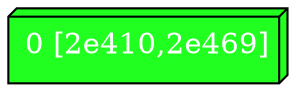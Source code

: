 diGraph libnss3{
	libnss3_0  [style=filled fillcolor="#20FF20" fontcolor="#ffffff" shape=box3d label="0 [2e410,2e469]"]


}
